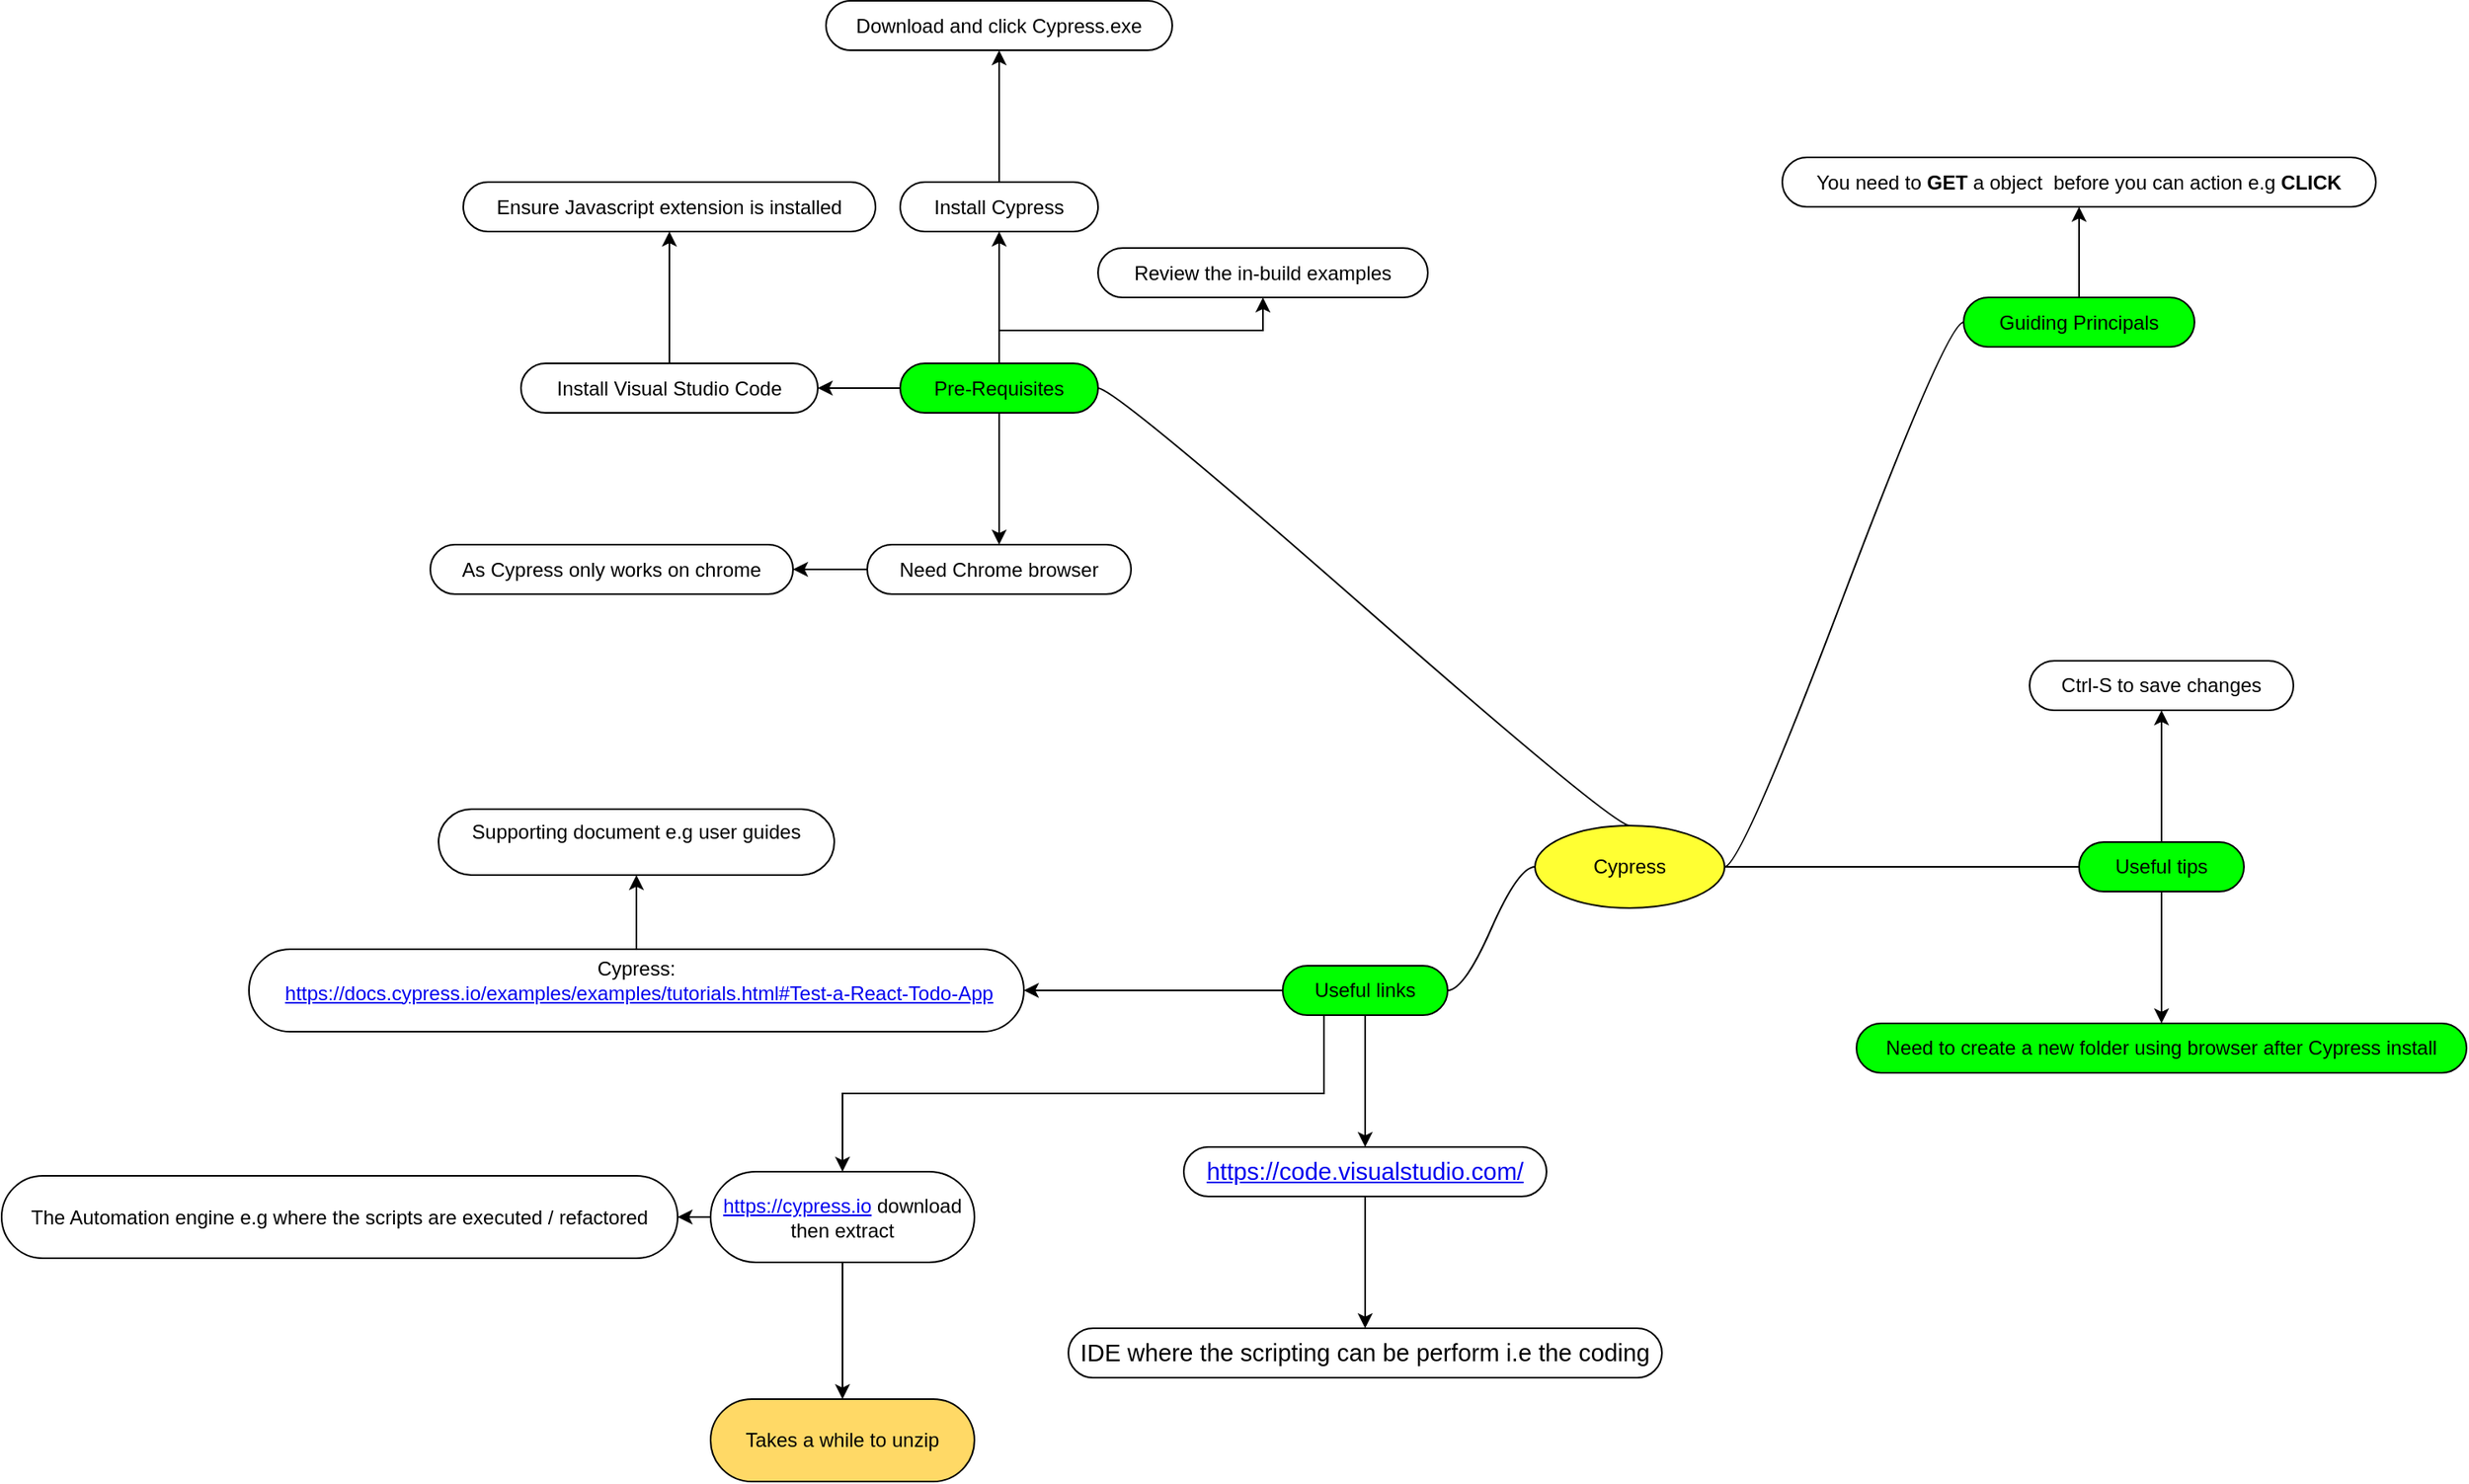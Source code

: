 <mxfile version="12.4.1" type="device" pages="1"><diagram id="5ZohPdP9JRmExNfOZiUR" name="Page-1"><mxGraphModel dx="2411" dy="1851" grid="1" gridSize="10" guides="1" tooltips="1" connect="1" arrows="1" fold="1" page="1" pageScale="1" pageWidth="850" pageHeight="1100" math="0" shadow="0"><root><mxCell id="0"/><mxCell id="1" parent="0"/><mxCell id="Ol1u0_iTZCMY_VWihK3V-1" value="Cypress" style="ellipse;whiteSpace=wrap;html=1;align=center;container=1;recursiveResize=0;treeFolding=1;treeMoving=1;fillColor=#FFFF33;" parent="1" vertex="1"><mxGeometry x="400" y="290" width="115" height="50" as="geometry"/></mxCell><mxCell id="Ol1u0_iTZCMY_VWihK3V-4" value="" style="edgeStyle=entityRelationEdgeStyle;startArrow=none;endArrow=none;segment=10;curved=1;exitX=0.5;exitY=0;exitDx=0;exitDy=0;" parent="1" source="Ol1u0_iTZCMY_VWihK3V-1" target="Ol1u0_iTZCMY_VWihK3V-5" edge="1"><mxGeometry relative="1" as="geometry"><mxPoint x="435" y="20" as="sourcePoint"/></mxGeometry></mxCell><mxCell id="Ol1u0_iTZCMY_VWihK3V-7" value="" style="edgeStyle=orthogonalEdgeStyle;rounded=0;orthogonalLoop=1;jettySize=auto;html=1;" parent="1" source="Ol1u0_iTZCMY_VWihK3V-5" target="Ol1u0_iTZCMY_VWihK3V-6" edge="1"><mxGeometry relative="1" as="geometry"/></mxCell><mxCell id="Ol1u0_iTZCMY_VWihK3V-9" value="" style="edgeStyle=orthogonalEdgeStyle;rounded=0;orthogonalLoop=1;jettySize=auto;html=1;" parent="1" source="Ol1u0_iTZCMY_VWihK3V-5" target="Ol1u0_iTZCMY_VWihK3V-8" edge="1"><mxGeometry relative="1" as="geometry"/></mxCell><mxCell id="Ol1u0_iTZCMY_VWihK3V-13" value="" style="edgeStyle=orthogonalEdgeStyle;rounded=0;orthogonalLoop=1;jettySize=auto;html=1;" parent="1" source="Ol1u0_iTZCMY_VWihK3V-5" target="Ol1u0_iTZCMY_VWihK3V-12" edge="1"><mxGeometry relative="1" as="geometry"/></mxCell><mxCell id="Ol1u0_iTZCMY_VWihK3V-23" value="" style="edgeStyle=orthogonalEdgeStyle;rounded=0;orthogonalLoop=1;jettySize=auto;html=1;" parent="1" source="Ol1u0_iTZCMY_VWihK3V-5" target="Ol1u0_iTZCMY_VWihK3V-22" edge="1"><mxGeometry relative="1" as="geometry"/></mxCell><mxCell id="Ol1u0_iTZCMY_VWihK3V-5" value="Pre-Requisites" style="whiteSpace=wrap;html=1;rounded=1;arcSize=50;align=center;verticalAlign=middle;container=1;recursiveResize=0;strokeWidth=1;autosize=1;spacing=4;treeFolding=1;treeMoving=1;fillColor=#00FF00;" parent="1" vertex="1"><mxGeometry x="15" y="9.5" width="120" height="30" as="geometry"/></mxCell><mxCell id="Ol1u0_iTZCMY_VWihK3V-25" value="" style="edgeStyle=orthogonalEdgeStyle;rounded=0;orthogonalLoop=1;jettySize=auto;html=1;" parent="1" source="Ol1u0_iTZCMY_VWihK3V-22" target="Ol1u0_iTZCMY_VWihK3V-24" edge="1"><mxGeometry relative="1" as="geometry"/></mxCell><mxCell id="Ol1u0_iTZCMY_VWihK3V-22" value="Need Chrome browser" style="whiteSpace=wrap;html=1;rounded=1;arcSize=50;align=center;verticalAlign=middle;container=1;recursiveResize=0;strokeWidth=1;autosize=1;spacing=4;treeFolding=1;treeMoving=1;fillColor=#FFFFFF;" parent="1" vertex="1"><mxGeometry x="-5" y="119.5" width="160" height="30" as="geometry"/></mxCell><mxCell id="Ol1u0_iTZCMY_VWihK3V-24" value="As Cypress only works on chrome" style="whiteSpace=wrap;html=1;rounded=1;arcSize=50;align=center;verticalAlign=middle;container=1;recursiveResize=0;strokeWidth=1;autosize=1;spacing=4;treeFolding=1;treeMoving=1;fillColor=#FFFFFF;" parent="1" vertex="1"><mxGeometry x="-270" y="119.5" width="220" height="30" as="geometry"/></mxCell><mxCell id="Ol1u0_iTZCMY_VWihK3V-12" value="Review the in-build examples" style="whiteSpace=wrap;html=1;rounded=1;arcSize=50;align=center;verticalAlign=middle;container=1;recursiveResize=0;strokeWidth=1;autosize=1;spacing=4;treeFolding=1;treeMoving=1;" parent="1" vertex="1"><mxGeometry x="135" y="-60.5" width="200" height="30" as="geometry"/></mxCell><mxCell id="Ol1u0_iTZCMY_VWihK3V-11" value="" style="edgeStyle=orthogonalEdgeStyle;rounded=0;orthogonalLoop=1;jettySize=auto;html=1;" parent="1" source="Ol1u0_iTZCMY_VWihK3V-8" target="Ol1u0_iTZCMY_VWihK3V-10" edge="1"><mxGeometry relative="1" as="geometry"/></mxCell><mxCell id="Ol1u0_iTZCMY_VWihK3V-8" value="Install Visual Studio Code" style="whiteSpace=wrap;html=1;rounded=1;arcSize=50;align=center;verticalAlign=middle;container=1;recursiveResize=0;strokeWidth=1;autosize=1;spacing=4;treeFolding=1;treeMoving=1;" parent="1" vertex="1"><mxGeometry x="-215" y="9.5" width="180" height="30" as="geometry"/></mxCell><mxCell id="Ol1u0_iTZCMY_VWihK3V-10" value="Ensure Javascript extension is installed" style="whiteSpace=wrap;html=1;rounded=1;arcSize=50;align=center;verticalAlign=middle;container=1;recursiveResize=0;strokeWidth=1;autosize=1;spacing=4;treeFolding=1;treeMoving=1;" parent="1" vertex="1"><mxGeometry x="-250" y="-100.5" width="250" height="30" as="geometry"/></mxCell><mxCell id="Ol1u0_iTZCMY_VWihK3V-27" value="" style="edgeStyle=orthogonalEdgeStyle;rounded=0;orthogonalLoop=1;jettySize=auto;html=1;" parent="1" source="Ol1u0_iTZCMY_VWihK3V-6" target="Ol1u0_iTZCMY_VWihK3V-26" edge="1"><mxGeometry relative="1" as="geometry"/></mxCell><mxCell id="Ol1u0_iTZCMY_VWihK3V-6" value="Install Cypress" style="whiteSpace=wrap;html=1;rounded=1;arcSize=50;align=center;verticalAlign=middle;container=1;recursiveResize=0;strokeWidth=1;autosize=1;spacing=4;treeFolding=1;treeMoving=1;" parent="1" vertex="1"><mxGeometry x="15" y="-100.5" width="120" height="30" as="geometry"/></mxCell><mxCell id="Ol1u0_iTZCMY_VWihK3V-26" value="Download and click Cypress.exe" style="whiteSpace=wrap;html=1;rounded=1;arcSize=50;align=center;verticalAlign=middle;container=1;recursiveResize=0;strokeWidth=1;autosize=1;spacing=4;treeFolding=1;treeMoving=1;" parent="1" vertex="1"><mxGeometry x="-30" y="-210.5" width="210" height="30" as="geometry"/></mxCell><mxCell id="Ol1u0_iTZCMY_VWihK3V-14" value="" style="edgeStyle=entityRelationEdgeStyle;startArrow=none;endArrow=none;segment=10;curved=1;" parent="1" source="Ol1u0_iTZCMY_VWihK3V-1" target="Ol1u0_iTZCMY_VWihK3V-15" edge="1"><mxGeometry relative="1" as="geometry"><mxPoint x="-121" y="380" as="sourcePoint"/></mxGeometry></mxCell><mxCell id="Ol1u0_iTZCMY_VWihK3V-19" value="" style="edgeStyle=orthogonalEdgeStyle;rounded=0;orthogonalLoop=1;jettySize=auto;html=1;" parent="1" source="Ol1u0_iTZCMY_VWihK3V-15" target="Ol1u0_iTZCMY_VWihK3V-18" edge="1"><mxGeometry relative="1" as="geometry"/></mxCell><mxCell id="4x0KPT7AlvblAT642x19-4" value="" style="edgeStyle=orthogonalEdgeStyle;rounded=0;orthogonalLoop=1;jettySize=auto;html=1;" edge="1" parent="1" source="Ol1u0_iTZCMY_VWihK3V-15" target="4x0KPT7AlvblAT642x19-3"><mxGeometry relative="1" as="geometry"/></mxCell><mxCell id="Ol1u0_iTZCMY_VWihK3V-15" value="Useful tips" style="whiteSpace=wrap;html=1;rounded=1;arcSize=50;align=center;verticalAlign=middle;container=1;recursiveResize=0;strokeWidth=1;autosize=1;spacing=4;treeFolding=1;treeMoving=1;fillColor=#00FF00;" parent="1" vertex="1"><mxGeometry x="730" y="300" width="100" height="30" as="geometry"/></mxCell><mxCell id="4x0KPT7AlvblAT642x19-3" value="Need to create a new folder using browser after Cypress install" style="whiteSpace=wrap;html=1;rounded=1;arcSize=50;align=center;verticalAlign=middle;container=1;recursiveResize=0;strokeWidth=1;autosize=1;spacing=4;treeFolding=1;treeMoving=1;fillColor=#00FF00;" vertex="1" parent="1"><mxGeometry x="595" y="410" width="370" height="30" as="geometry"/></mxCell><mxCell id="Ol1u0_iTZCMY_VWihK3V-18" value="Ctrl-S to save changes" style="whiteSpace=wrap;html=1;rounded=1;arcSize=50;align=center;verticalAlign=middle;container=1;recursiveResize=0;strokeWidth=1;autosize=1;spacing=4;treeFolding=1;treeMoving=1;fillColor=#FFFFFF;" parent="1" vertex="1"><mxGeometry x="700" y="190" width="160" height="30" as="geometry"/></mxCell><mxCell id="Ol1u0_iTZCMY_VWihK3V-28" value="" style="edgeStyle=entityRelationEdgeStyle;startArrow=none;endArrow=none;segment=10;curved=1;" parent="1" source="Ol1u0_iTZCMY_VWihK3V-1" target="Ol1u0_iTZCMY_VWihK3V-29" edge="1"><mxGeometry relative="1" as="geometry"><mxPoint x="144" y="180" as="sourcePoint"/></mxGeometry></mxCell><mxCell id="Ol1u0_iTZCMY_VWihK3V-31" value="" style="edgeStyle=orthogonalEdgeStyle;rounded=0;orthogonalLoop=1;jettySize=auto;html=1;" parent="1" source="Ol1u0_iTZCMY_VWihK3V-29" target="Ol1u0_iTZCMY_VWihK3V-30" edge="1"><mxGeometry relative="1" as="geometry"/></mxCell><mxCell id="Ol1u0_iTZCMY_VWihK3V-29" value="Guiding Principals" style="whiteSpace=wrap;html=1;rounded=1;arcSize=50;align=center;verticalAlign=middle;container=1;recursiveResize=0;strokeWidth=1;autosize=1;spacing=4;treeFolding=1;treeMoving=1;fillColor=#00FF00;" parent="1" vertex="1"><mxGeometry x="660" y="-30.5" width="140" height="30" as="geometry"/></mxCell><mxCell id="Ol1u0_iTZCMY_VWihK3V-30" value="You need to &lt;b&gt;GET &lt;/b&gt;a object&amp;nbsp; before you can action e.g &lt;b&gt;CLICK&lt;/b&gt;" style="whiteSpace=wrap;html=1;rounded=1;arcSize=50;align=center;verticalAlign=middle;container=1;recursiveResize=0;strokeWidth=1;autosize=1;spacing=4;treeFolding=1;treeMoving=1;fillColor=#FFFFFF;" parent="1" vertex="1"><mxGeometry x="550" y="-115.5" width="360" height="30" as="geometry"/></mxCell><mxCell id="Ol1u0_iTZCMY_VWihK3V-34" value="" style="edgeStyle=entityRelationEdgeStyle;startArrow=none;endArrow=none;segment=10;curved=1;" parent="1" source="Ol1u0_iTZCMY_VWihK3V-1" target="Ol1u0_iTZCMY_VWihK3V-35" edge="1"><mxGeometry relative="1" as="geometry"><mxPoint x="76" y="400" as="sourcePoint"/></mxGeometry></mxCell><mxCell id="Ol1u0_iTZCMY_VWihK3V-41" value="" style="edgeStyle=orthogonalEdgeStyle;rounded=0;orthogonalLoop=1;jettySize=auto;html=1;" parent="1" source="Ol1u0_iTZCMY_VWihK3V-35" target="Ol1u0_iTZCMY_VWihK3V-40" edge="1"><mxGeometry relative="1" as="geometry"/></mxCell><mxCell id="Ol1u0_iTZCMY_VWihK3V-45" value="" style="edgeStyle=orthogonalEdgeStyle;rounded=0;orthogonalLoop=1;jettySize=auto;html=1;" parent="1" source="Ol1u0_iTZCMY_VWihK3V-35" target="Ol1u0_iTZCMY_VWihK3V-44" edge="1"><mxGeometry relative="1" as="geometry"/></mxCell><mxCell id="Ol1u0_iTZCMY_VWihK3V-35" value="Useful links" style="whiteSpace=wrap;html=1;rounded=1;arcSize=50;align=center;verticalAlign=middle;container=1;recursiveResize=0;strokeWidth=1;autosize=1;spacing=4;treeFolding=1;treeMoving=1;fillColor=#00FF00;" parent="1" vertex="1"><mxGeometry x="247" y="375" width="100" height="30" as="geometry"/></mxCell><mxCell id="Ol1u0_iTZCMY_VWihK3V-51" value="" style="edgeStyle=orthogonalEdgeStyle;rounded=0;orthogonalLoop=1;jettySize=auto;html=1;" parent="1" source="Ol1u0_iTZCMY_VWihK3V-44" target="Ol1u0_iTZCMY_VWihK3V-50" edge="1"><mxGeometry relative="1" as="geometry"/></mxCell><mxCell id="Ol1u0_iTZCMY_VWihK3V-44" value="&lt;span style=&quot;font-size: 11.0pt ; font-family: &amp;#34;calibri&amp;#34; , sans-serif&quot;&gt;&lt;a href=&quot;https://code.visualstudio.com/&quot;&gt;https://code.visualstudio.com/&lt;/a&gt;&lt;/span&gt;" style="whiteSpace=wrap;html=1;rounded=1;arcSize=50;align=center;verticalAlign=middle;container=1;recursiveResize=0;strokeWidth=1;autosize=1;spacing=4;treeFolding=1;treeMoving=1;fillColor=#FFFFFF;" parent="1" vertex="1"><mxGeometry x="187" y="485" width="220" height="30" as="geometry"/></mxCell><mxCell id="Ol1u0_iTZCMY_VWihK3V-50" value="&lt;font face=&quot;calibri, sans-serif&quot;&gt;&lt;span style=&quot;font-size: 14.667px&quot;&gt;IDE where the scripting can be perform i.e the coding&lt;/span&gt;&lt;/font&gt;" style="whiteSpace=wrap;html=1;rounded=1;arcSize=50;align=center;verticalAlign=middle;container=1;recursiveResize=0;strokeWidth=1;autosize=1;spacing=4;treeFolding=1;treeMoving=1;fillColor=#FFFFFF;" parent="1" vertex="1"><mxGeometry x="117" y="595" width="360" height="30" as="geometry"/></mxCell><mxCell id="Ol1u0_iTZCMY_VWihK3V-43" value="" style="edgeStyle=orthogonalEdgeStyle;rounded=0;orthogonalLoop=1;jettySize=auto;html=1;exitX=0.25;exitY=1;exitDx=0;exitDy=0;" parent="1" source="Ol1u0_iTZCMY_VWihK3V-35" target="Ol1u0_iTZCMY_VWihK3V-42" edge="1"><mxGeometry relative="1" as="geometry"/></mxCell><mxCell id="Ol1u0_iTZCMY_VWihK3V-47" value="" style="edgeStyle=orthogonalEdgeStyle;rounded=0;orthogonalLoop=1;jettySize=auto;html=1;" parent="1" source="Ol1u0_iTZCMY_VWihK3V-40" target="Ol1u0_iTZCMY_VWihK3V-46" edge="1"><mxGeometry relative="1" as="geometry"/></mxCell><mxCell id="Ol1u0_iTZCMY_VWihK3V-40" value="Cypress:&lt;br&gt;&amp;nbsp;&lt;a href=&quot;https://docs.cypress.io/examples/examples/tutorials.html#Test-a-React-Todo-App&quot;&gt;https://docs.cypress.io/examples/examples/tutorials.html#Test-a-React-Todo-App&lt;/a&gt;&lt;p class=&quot;MsoNormal&quot;&gt;&lt;/p&gt;" style="whiteSpace=wrap;html=1;rounded=1;arcSize=50;align=center;verticalAlign=middle;container=1;recursiveResize=0;strokeWidth=1;autosize=1;spacing=4;treeFolding=1;treeMoving=1;fillColor=#FFFFFF;" parent="1" vertex="1"><mxGeometry x="-380" y="365" width="470" height="50" as="geometry"/></mxCell><mxCell id="Ol1u0_iTZCMY_VWihK3V-46" value="Supporting document e.g user guides&lt;br&gt;&lt;p class=&quot;MsoNormal&quot;&gt;&lt;/p&gt;" style="whiteSpace=wrap;html=1;rounded=1;arcSize=50;align=center;verticalAlign=middle;container=1;recursiveResize=0;strokeWidth=1;autosize=1;spacing=4;treeFolding=1;treeMoving=1;fillColor=#FFFFFF;" parent="1" vertex="1"><mxGeometry x="-265" y="280" width="240" height="40" as="geometry"/></mxCell><mxCell id="Ol1u0_iTZCMY_VWihK3V-49" value="" style="edgeStyle=orthogonalEdgeStyle;rounded=0;orthogonalLoop=1;jettySize=auto;html=1;" parent="1" source="Ol1u0_iTZCMY_VWihK3V-42" target="Ol1u0_iTZCMY_VWihK3V-48" edge="1"><mxGeometry relative="1" as="geometry"/></mxCell><mxCell id="4x0KPT7AlvblAT642x19-2" value="" style="edgeStyle=orthogonalEdgeStyle;rounded=0;orthogonalLoop=1;jettySize=auto;html=1;" edge="1" parent="1" source="Ol1u0_iTZCMY_VWihK3V-42" target="4x0KPT7AlvblAT642x19-1"><mxGeometry relative="1" as="geometry"/></mxCell><mxCell id="Ol1u0_iTZCMY_VWihK3V-42" value="&lt;p class=&quot;MsoNormal&quot;&gt;&lt;a href=&quot;https://cypress.io&quot;&gt;https://cypress.io&lt;/a&gt; download&lt;br/&gt;then extract&lt;/p&gt;&lt;p class=&quot;MsoNormal&quot;&gt;&lt;/p&gt;" style="whiteSpace=wrap;html=1;rounded=1;arcSize=50;align=center;verticalAlign=middle;container=1;recursiveResize=0;strokeWidth=1;autosize=1;spacing=4;treeFolding=1;treeMoving=1;fillColor=#FFFFFF;" parent="1" vertex="1"><mxGeometry x="-100" y="500" width="160" height="55" as="geometry"/></mxCell><mxCell id="4x0KPT7AlvblAT642x19-1" value="&lt;p class=&quot;MsoNormal&quot;&gt;Takes a while to unzip&lt;/p&gt;&lt;p class=&quot;MsoNormal&quot;&gt;&lt;/p&gt;" style="whiteSpace=wrap;html=1;rounded=1;arcSize=50;align=center;verticalAlign=middle;container=1;recursiveResize=0;strokeWidth=1;autosize=1;spacing=4;treeFolding=1;treeMoving=1;fillColor=#FFD966;" vertex="1" parent="1"><mxGeometry x="-100" y="638" width="160" height="50" as="geometry"/></mxCell><mxCell id="Ol1u0_iTZCMY_VWihK3V-48" value="&lt;p class=&quot;MsoNormal&quot;&gt;The Automation engine e.g where the scripts are executed / refactored&lt;/p&gt;&lt;p class=&quot;MsoNormal&quot;&gt;&lt;/p&gt;" style="whiteSpace=wrap;html=1;rounded=1;arcSize=50;align=center;verticalAlign=middle;container=1;recursiveResize=0;strokeWidth=1;autosize=1;spacing=4;treeFolding=1;treeMoving=1;fillColor=#FFFFFF;" parent="1" vertex="1"><mxGeometry x="-530" y="502.5" width="410" height="50" as="geometry"/></mxCell></root></mxGraphModel></diagram></mxfile>